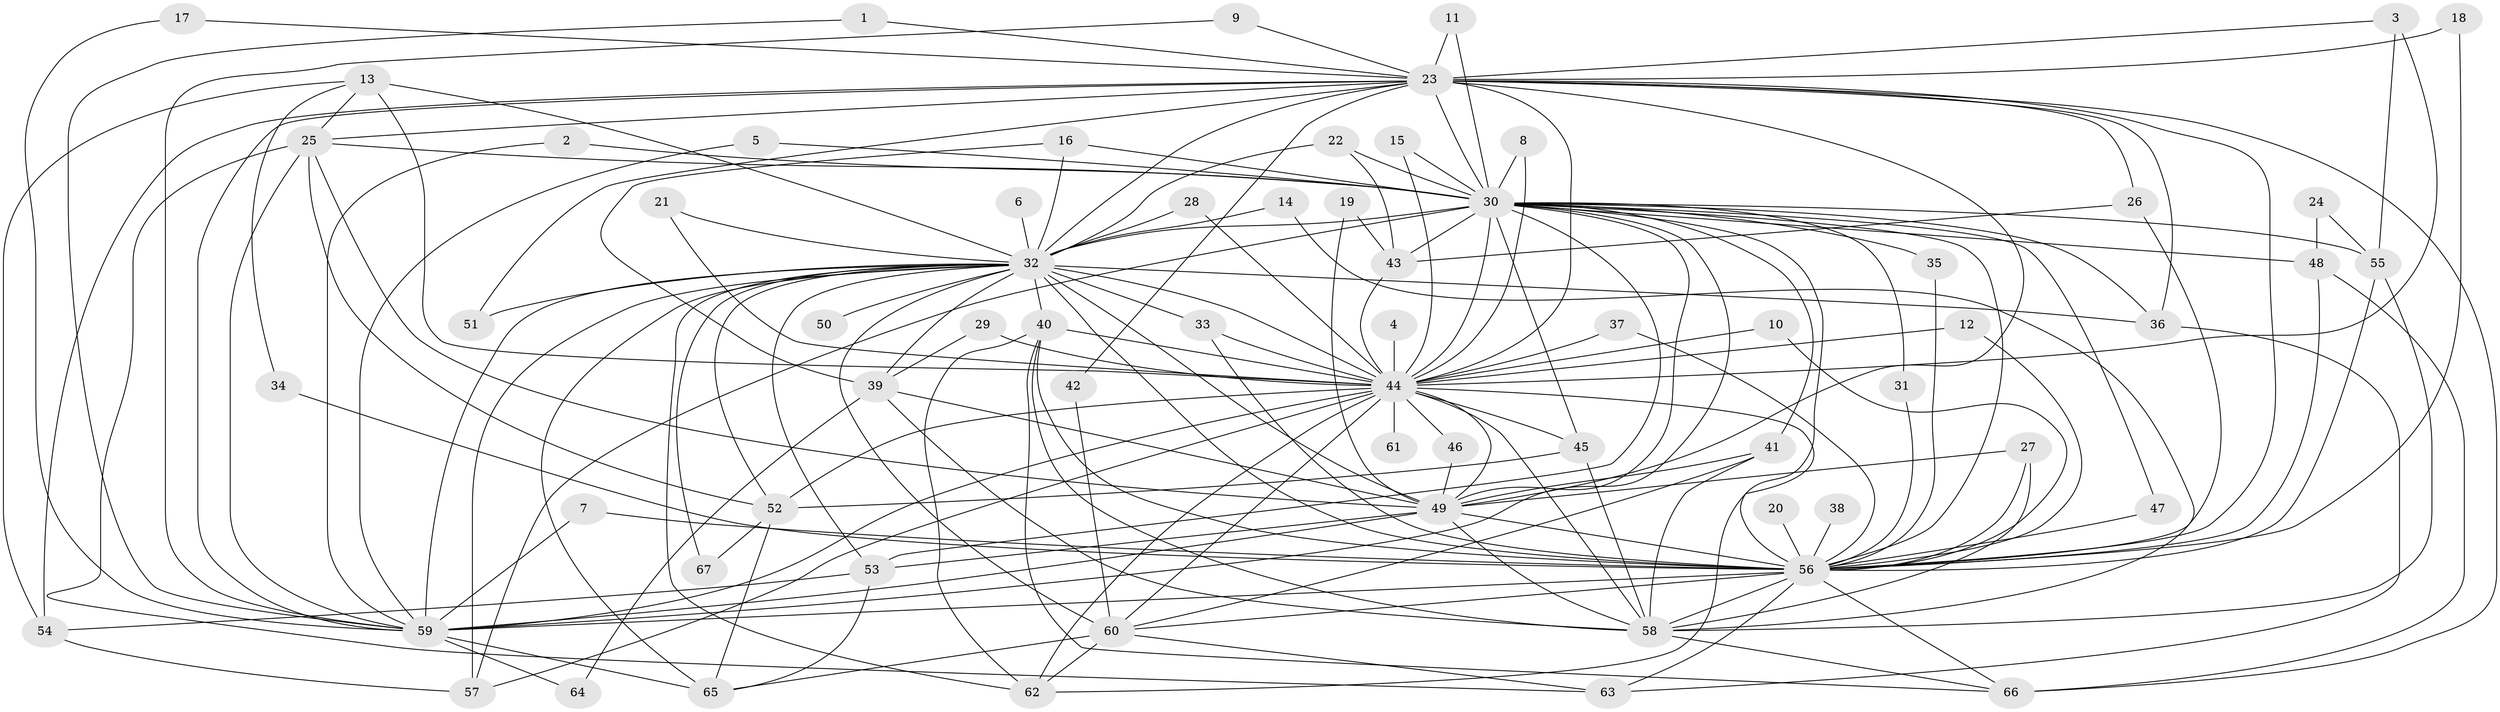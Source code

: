 // original degree distribution, {36: 0.007462686567164179, 23: 0.007462686567164179, 29: 0.007462686567164179, 20: 0.007462686567164179, 22: 0.014925373134328358, 19: 0.007462686567164179, 26: 0.007462686567164179, 24: 0.007462686567164179, 21: 0.007462686567164179, 5: 0.04477611940298507, 2: 0.5597014925373134, 12: 0.007462686567164179, 4: 0.08208955223880597, 3: 0.20149253731343283, 6: 0.014925373134328358, 8: 0.007462686567164179, 7: 0.007462686567164179}
// Generated by graph-tools (version 1.1) at 2025/49/03/09/25 03:49:41]
// undirected, 67 vertices, 171 edges
graph export_dot {
graph [start="1"]
  node [color=gray90,style=filled];
  1;
  2;
  3;
  4;
  5;
  6;
  7;
  8;
  9;
  10;
  11;
  12;
  13;
  14;
  15;
  16;
  17;
  18;
  19;
  20;
  21;
  22;
  23;
  24;
  25;
  26;
  27;
  28;
  29;
  30;
  31;
  32;
  33;
  34;
  35;
  36;
  37;
  38;
  39;
  40;
  41;
  42;
  43;
  44;
  45;
  46;
  47;
  48;
  49;
  50;
  51;
  52;
  53;
  54;
  55;
  56;
  57;
  58;
  59;
  60;
  61;
  62;
  63;
  64;
  65;
  66;
  67;
  1 -- 23 [weight=1.0];
  1 -- 59 [weight=1.0];
  2 -- 30 [weight=1.0];
  2 -- 59 [weight=1.0];
  3 -- 23 [weight=1.0];
  3 -- 44 [weight=1.0];
  3 -- 55 [weight=1.0];
  4 -- 44 [weight=1.0];
  5 -- 30 [weight=1.0];
  5 -- 59 [weight=1.0];
  6 -- 32 [weight=1.0];
  7 -- 56 [weight=1.0];
  7 -- 59 [weight=1.0];
  8 -- 30 [weight=1.0];
  8 -- 44 [weight=1.0];
  9 -- 23 [weight=1.0];
  9 -- 59 [weight=1.0];
  10 -- 44 [weight=1.0];
  10 -- 56 [weight=1.0];
  11 -- 23 [weight=1.0];
  11 -- 30 [weight=1.0];
  12 -- 44 [weight=1.0];
  12 -- 56 [weight=1.0];
  13 -- 25 [weight=1.0];
  13 -- 32 [weight=2.0];
  13 -- 34 [weight=1.0];
  13 -- 44 [weight=1.0];
  13 -- 54 [weight=1.0];
  14 -- 32 [weight=1.0];
  14 -- 58 [weight=1.0];
  15 -- 30 [weight=1.0];
  15 -- 44 [weight=1.0];
  16 -- 30 [weight=2.0];
  16 -- 32 [weight=1.0];
  16 -- 39 [weight=1.0];
  17 -- 23 [weight=1.0];
  17 -- 59 [weight=1.0];
  18 -- 23 [weight=1.0];
  18 -- 56 [weight=1.0];
  19 -- 43 [weight=1.0];
  19 -- 49 [weight=1.0];
  20 -- 56 [weight=1.0];
  21 -- 32 [weight=1.0];
  21 -- 44 [weight=1.0];
  22 -- 30 [weight=1.0];
  22 -- 32 [weight=1.0];
  22 -- 43 [weight=1.0];
  23 -- 25 [weight=1.0];
  23 -- 26 [weight=1.0];
  23 -- 30 [weight=2.0];
  23 -- 32 [weight=2.0];
  23 -- 36 [weight=1.0];
  23 -- 42 [weight=1.0];
  23 -- 44 [weight=2.0];
  23 -- 49 [weight=1.0];
  23 -- 51 [weight=1.0];
  23 -- 54 [weight=1.0];
  23 -- 56 [weight=2.0];
  23 -- 59 [weight=1.0];
  23 -- 66 [weight=2.0];
  24 -- 48 [weight=1.0];
  24 -- 55 [weight=1.0];
  25 -- 30 [weight=1.0];
  25 -- 49 [weight=1.0];
  25 -- 52 [weight=2.0];
  25 -- 59 [weight=2.0];
  25 -- 63 [weight=1.0];
  26 -- 43 [weight=1.0];
  26 -- 56 [weight=1.0];
  27 -- 49 [weight=1.0];
  27 -- 56 [weight=1.0];
  27 -- 58 [weight=1.0];
  28 -- 32 [weight=1.0];
  28 -- 44 [weight=1.0];
  29 -- 39 [weight=1.0];
  29 -- 44 [weight=1.0];
  30 -- 31 [weight=1.0];
  30 -- 32 [weight=4.0];
  30 -- 35 [weight=1.0];
  30 -- 36 [weight=1.0];
  30 -- 41 [weight=1.0];
  30 -- 43 [weight=3.0];
  30 -- 44 [weight=2.0];
  30 -- 45 [weight=1.0];
  30 -- 47 [weight=1.0];
  30 -- 48 [weight=3.0];
  30 -- 49 [weight=3.0];
  30 -- 53 [weight=1.0];
  30 -- 55 [weight=1.0];
  30 -- 56 [weight=4.0];
  30 -- 57 [weight=1.0];
  30 -- 59 [weight=2.0];
  30 -- 62 [weight=1.0];
  31 -- 56 [weight=1.0];
  32 -- 33 [weight=1.0];
  32 -- 36 [weight=1.0];
  32 -- 39 [weight=1.0];
  32 -- 40 [weight=2.0];
  32 -- 44 [weight=3.0];
  32 -- 49 [weight=2.0];
  32 -- 50 [weight=1.0];
  32 -- 51 [weight=1.0];
  32 -- 52 [weight=1.0];
  32 -- 53 [weight=2.0];
  32 -- 56 [weight=4.0];
  32 -- 57 [weight=2.0];
  32 -- 59 [weight=2.0];
  32 -- 60 [weight=2.0];
  32 -- 62 [weight=1.0];
  32 -- 65 [weight=2.0];
  32 -- 67 [weight=1.0];
  33 -- 44 [weight=1.0];
  33 -- 56 [weight=1.0];
  34 -- 56 [weight=1.0];
  35 -- 56 [weight=1.0];
  36 -- 63 [weight=1.0];
  37 -- 44 [weight=1.0];
  37 -- 56 [weight=1.0];
  38 -- 56 [weight=1.0];
  39 -- 49 [weight=1.0];
  39 -- 58 [weight=1.0];
  39 -- 64 [weight=1.0];
  40 -- 44 [weight=1.0];
  40 -- 56 [weight=1.0];
  40 -- 58 [weight=1.0];
  40 -- 62 [weight=1.0];
  40 -- 66 [weight=1.0];
  41 -- 49 [weight=1.0];
  41 -- 58 [weight=1.0];
  41 -- 60 [weight=1.0];
  42 -- 60 [weight=1.0];
  43 -- 44 [weight=1.0];
  44 -- 45 [weight=1.0];
  44 -- 46 [weight=1.0];
  44 -- 49 [weight=1.0];
  44 -- 52 [weight=1.0];
  44 -- 56 [weight=3.0];
  44 -- 57 [weight=1.0];
  44 -- 58 [weight=1.0];
  44 -- 59 [weight=2.0];
  44 -- 60 [weight=1.0];
  44 -- 61 [weight=1.0];
  44 -- 62 [weight=1.0];
  45 -- 52 [weight=1.0];
  45 -- 58 [weight=1.0];
  46 -- 49 [weight=1.0];
  47 -- 56 [weight=2.0];
  48 -- 56 [weight=1.0];
  48 -- 66 [weight=1.0];
  49 -- 53 [weight=1.0];
  49 -- 56 [weight=2.0];
  49 -- 58 [weight=1.0];
  49 -- 59 [weight=2.0];
  52 -- 65 [weight=1.0];
  52 -- 67 [weight=1.0];
  53 -- 54 [weight=1.0];
  53 -- 65 [weight=1.0];
  54 -- 57 [weight=1.0];
  55 -- 56 [weight=1.0];
  55 -- 58 [weight=1.0];
  56 -- 58 [weight=1.0];
  56 -- 59 [weight=3.0];
  56 -- 60 [weight=1.0];
  56 -- 63 [weight=1.0];
  56 -- 66 [weight=1.0];
  58 -- 66 [weight=1.0];
  59 -- 64 [weight=1.0];
  59 -- 65 [weight=1.0];
  60 -- 62 [weight=1.0];
  60 -- 63 [weight=1.0];
  60 -- 65 [weight=1.0];
}
